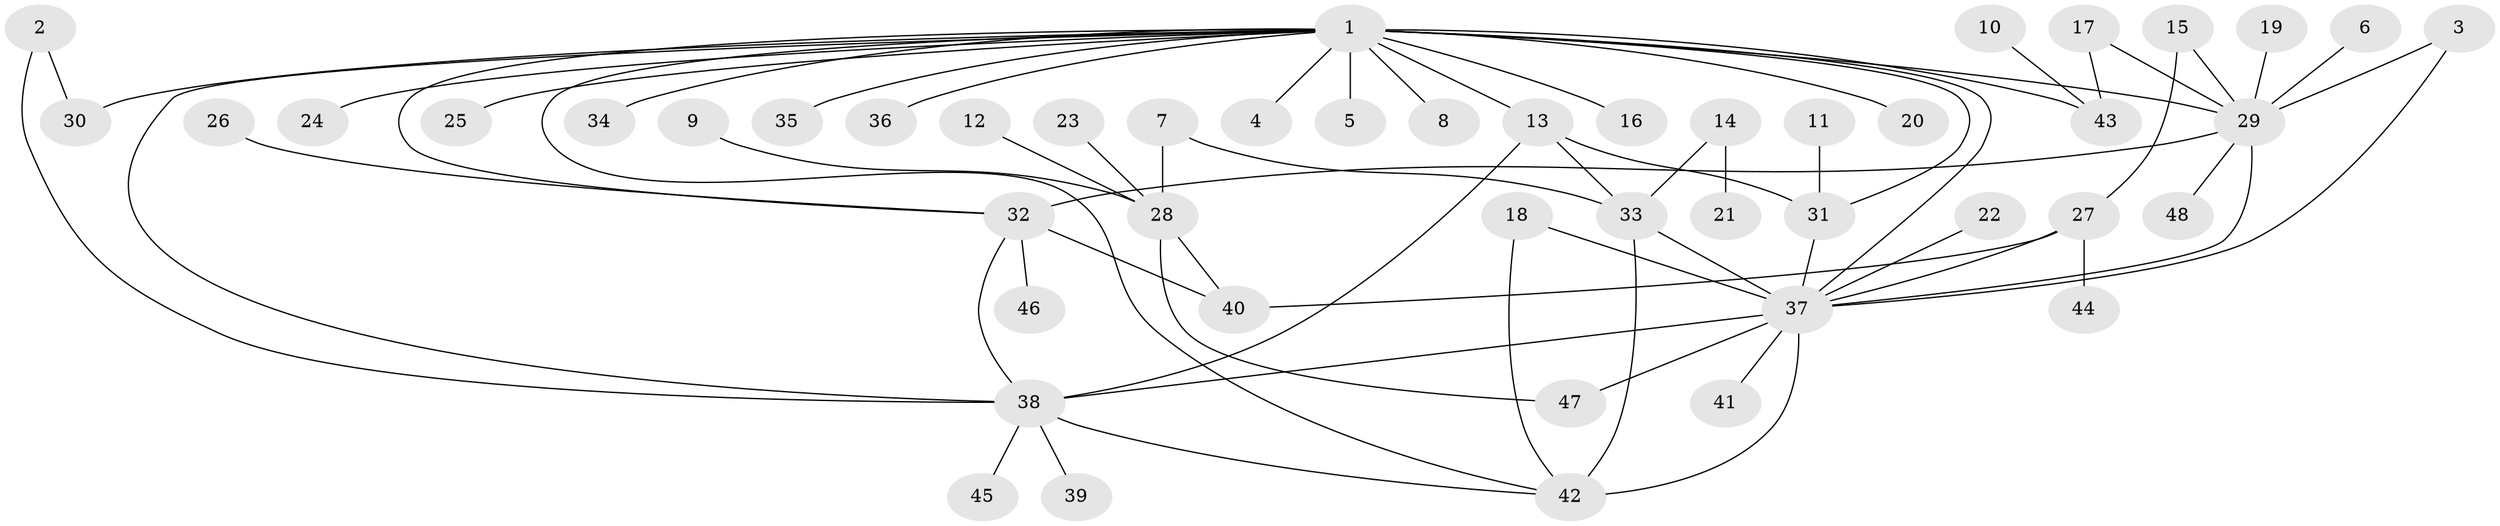// original degree distribution, {24: 0.010416666666666666, 1: 0.5104166666666666, 16: 0.010416666666666666, 2: 0.21875, 6: 0.020833333333333332, 14: 0.010416666666666666, 12: 0.010416666666666666, 7: 0.020833333333333332, 3: 0.08333333333333333, 4: 0.0625, 5: 0.020833333333333332, 8: 0.010416666666666666, 9: 0.010416666666666666}
// Generated by graph-tools (version 1.1) at 2025/26/03/09/25 03:26:07]
// undirected, 48 vertices, 66 edges
graph export_dot {
graph [start="1"]
  node [color=gray90,style=filled];
  1;
  2;
  3;
  4;
  5;
  6;
  7;
  8;
  9;
  10;
  11;
  12;
  13;
  14;
  15;
  16;
  17;
  18;
  19;
  20;
  21;
  22;
  23;
  24;
  25;
  26;
  27;
  28;
  29;
  30;
  31;
  32;
  33;
  34;
  35;
  36;
  37;
  38;
  39;
  40;
  41;
  42;
  43;
  44;
  45;
  46;
  47;
  48;
  1 -- 4 [weight=1.0];
  1 -- 5 [weight=1.0];
  1 -- 8 [weight=1.0];
  1 -- 13 [weight=1.0];
  1 -- 16 [weight=1.0];
  1 -- 20 [weight=1.0];
  1 -- 24 [weight=1.0];
  1 -- 25 [weight=1.0];
  1 -- 29 [weight=2.0];
  1 -- 30 [weight=1.0];
  1 -- 31 [weight=1.0];
  1 -- 32 [weight=1.0];
  1 -- 34 [weight=1.0];
  1 -- 35 [weight=1.0];
  1 -- 36 [weight=1.0];
  1 -- 37 [weight=1.0];
  1 -- 38 [weight=1.0];
  1 -- 42 [weight=1.0];
  1 -- 43 [weight=2.0];
  2 -- 30 [weight=1.0];
  2 -- 38 [weight=1.0];
  3 -- 29 [weight=1.0];
  3 -- 37 [weight=1.0];
  6 -- 29 [weight=1.0];
  7 -- 28 [weight=1.0];
  7 -- 33 [weight=1.0];
  9 -- 28 [weight=1.0];
  10 -- 43 [weight=1.0];
  11 -- 31 [weight=1.0];
  12 -- 28 [weight=1.0];
  13 -- 31 [weight=1.0];
  13 -- 33 [weight=1.0];
  13 -- 38 [weight=2.0];
  14 -- 21 [weight=1.0];
  14 -- 33 [weight=1.0];
  15 -- 27 [weight=1.0];
  15 -- 29 [weight=1.0];
  17 -- 29 [weight=1.0];
  17 -- 43 [weight=1.0];
  18 -- 37 [weight=1.0];
  18 -- 42 [weight=1.0];
  19 -- 29 [weight=1.0];
  22 -- 37 [weight=1.0];
  23 -- 28 [weight=1.0];
  26 -- 32 [weight=1.0];
  27 -- 37 [weight=1.0];
  27 -- 40 [weight=1.0];
  27 -- 44 [weight=1.0];
  28 -- 40 [weight=1.0];
  28 -- 47 [weight=1.0];
  29 -- 32 [weight=3.0];
  29 -- 37 [weight=2.0];
  29 -- 48 [weight=1.0];
  31 -- 37 [weight=1.0];
  32 -- 38 [weight=1.0];
  32 -- 40 [weight=1.0];
  32 -- 46 [weight=1.0];
  33 -- 37 [weight=1.0];
  33 -- 42 [weight=1.0];
  37 -- 38 [weight=2.0];
  37 -- 41 [weight=1.0];
  37 -- 42 [weight=2.0];
  37 -- 47 [weight=1.0];
  38 -- 39 [weight=1.0];
  38 -- 42 [weight=1.0];
  38 -- 45 [weight=1.0];
}
